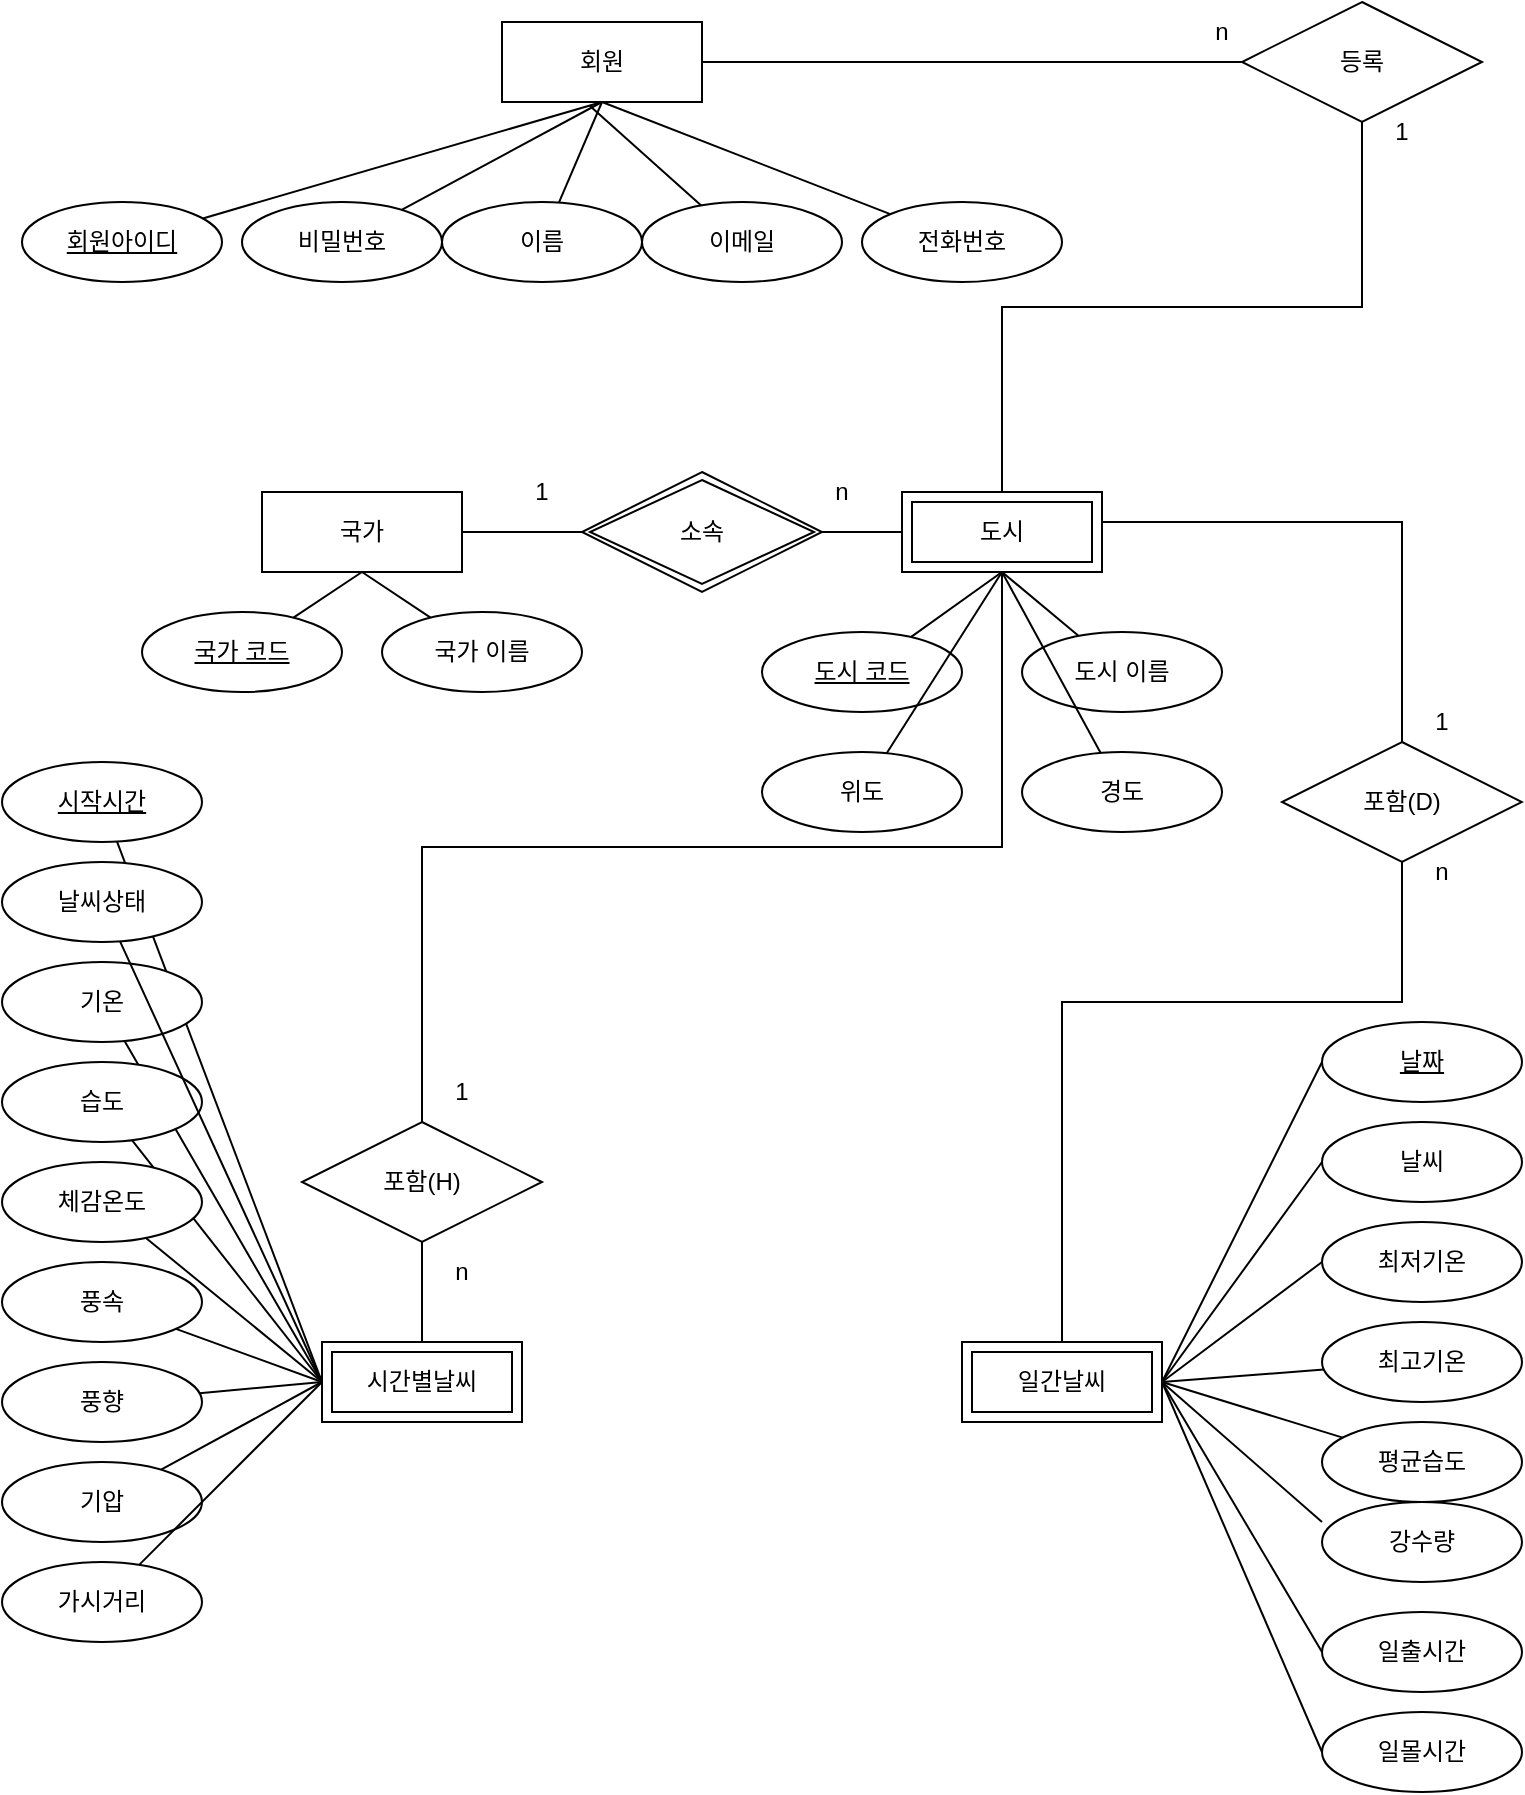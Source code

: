 <mxfile version="18.1.1" type="github">
  <diagram id="R2lEEEUBdFMjLlhIrx00" name="Page-1">
    <mxGraphModel dx="1252" dy="674" grid="1" gridSize="10" guides="1" tooltips="1" connect="1" arrows="1" fold="1" page="1" pageScale="1" pageWidth="850" pageHeight="1100" math="0" shadow="0" extFonts="Permanent Marker^https://fonts.googleapis.com/css?family=Permanent+Marker">
      <root>
        <mxCell id="0" />
        <mxCell id="1" parent="0" />
        <mxCell id="DNe0UOwhw_iVBu4ZQgte-1" value="회원" style="whiteSpace=wrap;html=1;align=center;" parent="1" vertex="1">
          <mxGeometry x="300" y="130" width="100" height="40" as="geometry" />
        </mxCell>
        <mxCell id="DNe0UOwhw_iVBu4ZQgte-2" value="국가" style="whiteSpace=wrap;html=1;align=center;" parent="1" vertex="1">
          <mxGeometry x="180" y="365" width="100" height="40" as="geometry" />
        </mxCell>
        <mxCell id="DNe0UOwhw_iVBu4ZQgte-13" style="edgeStyle=none;rounded=0;orthogonalLoop=1;jettySize=auto;html=1;entryX=0.5;entryY=1;entryDx=0;entryDy=0;endArrow=none;endFill=0;" parent="1" source="DNe0UOwhw_iVBu4ZQgte-7" target="DNe0UOwhw_iVBu4ZQgte-1" edge="1">
          <mxGeometry relative="1" as="geometry" />
        </mxCell>
        <mxCell id="DNe0UOwhw_iVBu4ZQgte-7" value="회원아이디" style="ellipse;whiteSpace=wrap;html=1;align=center;fontStyle=4;" parent="1" vertex="1">
          <mxGeometry x="60" y="220" width="100" height="40" as="geometry" />
        </mxCell>
        <mxCell id="DNe0UOwhw_iVBu4ZQgte-14" style="edgeStyle=none;rounded=0;orthogonalLoop=1;jettySize=auto;html=1;entryX=0.5;entryY=1;entryDx=0;entryDy=0;endArrow=none;endFill=0;" parent="1" source="DNe0UOwhw_iVBu4ZQgte-8" target="DNe0UOwhw_iVBu4ZQgte-1" edge="1">
          <mxGeometry relative="1" as="geometry" />
        </mxCell>
        <mxCell id="DNe0UOwhw_iVBu4ZQgte-8" value="이름" style="ellipse;whiteSpace=wrap;html=1;align=center;" parent="1" vertex="1">
          <mxGeometry x="270" y="220" width="100" height="40" as="geometry" />
        </mxCell>
        <mxCell id="DNe0UOwhw_iVBu4ZQgte-15" style="edgeStyle=none;rounded=0;orthogonalLoop=1;jettySize=auto;html=1;entryX=0.44;entryY=1.05;entryDx=0;entryDy=0;entryPerimeter=0;endArrow=none;endFill=0;" parent="1" source="DNe0UOwhw_iVBu4ZQgte-9" target="DNe0UOwhw_iVBu4ZQgte-1" edge="1">
          <mxGeometry relative="1" as="geometry" />
        </mxCell>
        <mxCell id="DNe0UOwhw_iVBu4ZQgte-9" value="이메일" style="ellipse;whiteSpace=wrap;html=1;align=center;" parent="1" vertex="1">
          <mxGeometry x="370" y="220" width="100" height="40" as="geometry" />
        </mxCell>
        <mxCell id="DNe0UOwhw_iVBu4ZQgte-16" style="edgeStyle=none;rounded=0;orthogonalLoop=1;jettySize=auto;html=1;entryX=0.5;entryY=1;entryDx=0;entryDy=0;endArrow=none;endFill=0;" parent="1" source="DNe0UOwhw_iVBu4ZQgte-10" target="DNe0UOwhw_iVBu4ZQgte-1" edge="1">
          <mxGeometry relative="1" as="geometry" />
        </mxCell>
        <mxCell id="DNe0UOwhw_iVBu4ZQgte-10" value="전화번호" style="ellipse;whiteSpace=wrap;html=1;align=center;" parent="1" vertex="1">
          <mxGeometry x="480" y="220" width="100" height="40" as="geometry" />
        </mxCell>
        <mxCell id="DNe0UOwhw_iVBu4ZQgte-29" style="edgeStyle=none;rounded=0;orthogonalLoop=1;jettySize=auto;html=1;entryX=0.5;entryY=1;entryDx=0;entryDy=0;endArrow=none;endFill=0;" parent="1" source="DNe0UOwhw_iVBu4ZQgte-18" target="DNe0UOwhw_iVBu4ZQgte-26" edge="1">
          <mxGeometry relative="1" as="geometry" />
        </mxCell>
        <mxCell id="DNe0UOwhw_iVBu4ZQgte-18" value="도시 이름" style="ellipse;whiteSpace=wrap;html=1;align=center;" parent="1" vertex="1">
          <mxGeometry x="560" y="435" width="100" height="40" as="geometry" />
        </mxCell>
        <mxCell id="DNe0UOwhw_iVBu4ZQgte-28" style="edgeStyle=none;rounded=0;orthogonalLoop=1;jettySize=auto;html=1;entryX=0.5;entryY=1;entryDx=0;entryDy=0;endArrow=none;endFill=0;" parent="1" source="DNe0UOwhw_iVBu4ZQgte-19" target="DNe0UOwhw_iVBu4ZQgte-26" edge="1">
          <mxGeometry relative="1" as="geometry" />
        </mxCell>
        <mxCell id="DNe0UOwhw_iVBu4ZQgte-19" value="도시 코드" style="ellipse;whiteSpace=wrap;html=1;align=center;fontStyle=4;" parent="1" vertex="1">
          <mxGeometry x="430" y="435" width="100" height="40" as="geometry" />
        </mxCell>
        <mxCell id="DNe0UOwhw_iVBu4ZQgte-22" style="edgeStyle=none;rounded=0;orthogonalLoop=1;jettySize=auto;html=1;entryX=0.5;entryY=1;entryDx=0;entryDy=0;endArrow=none;endFill=0;" parent="1" source="DNe0UOwhw_iVBu4ZQgte-20" target="DNe0UOwhw_iVBu4ZQgte-2" edge="1">
          <mxGeometry relative="1" as="geometry" />
        </mxCell>
        <mxCell id="DNe0UOwhw_iVBu4ZQgte-20" value="국가 코드" style="ellipse;whiteSpace=wrap;html=1;align=center;fontStyle=4;" parent="1" vertex="1">
          <mxGeometry x="120" y="425" width="100" height="40" as="geometry" />
        </mxCell>
        <mxCell id="DNe0UOwhw_iVBu4ZQgte-23" style="edgeStyle=none;rounded=0;orthogonalLoop=1;jettySize=auto;html=1;entryX=0.5;entryY=1;entryDx=0;entryDy=0;endArrow=none;endFill=0;" parent="1" source="DNe0UOwhw_iVBu4ZQgte-21" target="DNe0UOwhw_iVBu4ZQgte-2" edge="1">
          <mxGeometry relative="1" as="geometry" />
        </mxCell>
        <mxCell id="DNe0UOwhw_iVBu4ZQgte-21" value="국가 이름" style="ellipse;whiteSpace=wrap;html=1;align=center;" parent="1" vertex="1">
          <mxGeometry x="240" y="425" width="100" height="40" as="geometry" />
        </mxCell>
        <mxCell id="DNe0UOwhw_iVBu4ZQgte-26" value="도시" style="shape=ext;margin=3;double=1;whiteSpace=wrap;html=1;align=center;" parent="1" vertex="1">
          <mxGeometry x="500" y="365" width="100" height="40" as="geometry" />
        </mxCell>
        <mxCell id="DNe0UOwhw_iVBu4ZQgte-35" value="" style="endArrow=none;html=1;rounded=0;exitX=1;exitY=0.5;exitDx=0;exitDy=0;" parent="1" source="DNe0UOwhw_iVBu4ZQgte-2" edge="1">
          <mxGeometry width="50" height="50" relative="1" as="geometry">
            <mxPoint x="280" y="325" as="sourcePoint" />
            <mxPoint x="340" y="385" as="targetPoint" />
          </mxGeometry>
        </mxCell>
        <mxCell id="DNe0UOwhw_iVBu4ZQgte-36" value="" style="endArrow=none;html=1;rounded=0;exitX=1;exitY=0.5;exitDx=0;exitDy=0;entryX=0;entryY=0.5;entryDx=0;entryDy=0;" parent="1" target="DNe0UOwhw_iVBu4ZQgte-26" edge="1">
          <mxGeometry width="50" height="50" relative="1" as="geometry">
            <mxPoint x="460" y="385" as="sourcePoint" />
            <mxPoint x="480" y="415" as="targetPoint" />
          </mxGeometry>
        </mxCell>
        <mxCell id="DNe0UOwhw_iVBu4ZQgte-37" value="1" style="text;html=1;strokeColor=none;fillColor=none;align=center;verticalAlign=middle;whiteSpace=wrap;rounded=0;" parent="1" vertex="1">
          <mxGeometry x="290" y="350" width="60" height="30" as="geometry" />
        </mxCell>
        <mxCell id="DNe0UOwhw_iVBu4ZQgte-38" value="n" style="text;html=1;strokeColor=none;fillColor=none;align=center;verticalAlign=middle;whiteSpace=wrap;rounded=0;" parent="1" vertex="1">
          <mxGeometry x="440" y="350" width="60" height="30" as="geometry" />
        </mxCell>
        <mxCell id="DNe0UOwhw_iVBu4ZQgte-41" style="edgeStyle=none;rounded=0;orthogonalLoop=1;jettySize=auto;html=1;entryX=0.5;entryY=1;entryDx=0;entryDy=0;endArrow=none;endFill=0;" parent="1" source="DNe0UOwhw_iVBu4ZQgte-39" target="DNe0UOwhw_iVBu4ZQgte-26" edge="1">
          <mxGeometry relative="1" as="geometry" />
        </mxCell>
        <mxCell id="DNe0UOwhw_iVBu4ZQgte-39" value="위도" style="ellipse;whiteSpace=wrap;html=1;align=center;" parent="1" vertex="1">
          <mxGeometry x="430" y="495" width="100" height="40" as="geometry" />
        </mxCell>
        <mxCell id="DNe0UOwhw_iVBu4ZQgte-42" style="edgeStyle=none;rounded=0;orthogonalLoop=1;jettySize=auto;html=1;entryX=0.5;entryY=1;entryDx=0;entryDy=0;endArrow=none;endFill=0;" parent="1" source="DNe0UOwhw_iVBu4ZQgte-40" target="DNe0UOwhw_iVBu4ZQgte-26" edge="1">
          <mxGeometry relative="1" as="geometry" />
        </mxCell>
        <mxCell id="DNe0UOwhw_iVBu4ZQgte-40" value="경도" style="ellipse;whiteSpace=wrap;html=1;align=center;" parent="1" vertex="1">
          <mxGeometry x="560" y="495" width="100" height="40" as="geometry" />
        </mxCell>
        <mxCell id="DNe0UOwhw_iVBu4ZQgte-43" value="등록" style="shape=rhombus;perimeter=rhombusPerimeter;whiteSpace=wrap;html=1;align=center;" parent="1" vertex="1">
          <mxGeometry x="670" y="120" width="120" height="60" as="geometry" />
        </mxCell>
        <mxCell id="DNe0UOwhw_iVBu4ZQgte-45" value="" style="endArrow=none;html=1;rounded=0;entryX=0.5;entryY=1;entryDx=0;entryDy=0;exitX=0.5;exitY=0;exitDx=0;exitDy=0;edgeStyle=orthogonalEdgeStyle;" parent="1" source="DNe0UOwhw_iVBu4ZQgte-26" target="DNe0UOwhw_iVBu4ZQgte-43" edge="1">
          <mxGeometry width="50" height="50" relative="1" as="geometry">
            <mxPoint x="720" y="420" as="sourcePoint" />
            <mxPoint x="510" y="340" as="targetPoint" />
          </mxGeometry>
        </mxCell>
        <mxCell id="DNe0UOwhw_iVBu4ZQgte-46" value="" style="endArrow=none;html=1;rounded=0;exitX=1;exitY=0.5;exitDx=0;exitDy=0;entryX=0;entryY=0.5;entryDx=0;entryDy=0;" parent="1" source="DNe0UOwhw_iVBu4ZQgte-1" target="DNe0UOwhw_iVBu4ZQgte-43" edge="1">
          <mxGeometry width="50" height="50" relative="1" as="geometry">
            <mxPoint x="460" y="390" as="sourcePoint" />
            <mxPoint x="640" y="160" as="targetPoint" />
          </mxGeometry>
        </mxCell>
        <mxCell id="DNe0UOwhw_iVBu4ZQgte-47" value="n" style="text;html=1;strokeColor=none;fillColor=none;align=center;verticalAlign=middle;whiteSpace=wrap;rounded=0;" parent="1" vertex="1">
          <mxGeometry x="630" y="120" width="60" height="30" as="geometry" />
        </mxCell>
        <mxCell id="DNe0UOwhw_iVBu4ZQgte-48" value="1" style="text;html=1;strokeColor=none;fillColor=none;align=center;verticalAlign=middle;whiteSpace=wrap;rounded=0;" parent="1" vertex="1">
          <mxGeometry x="720" y="170" width="60" height="30" as="geometry" />
        </mxCell>
        <mxCell id="DNe0UOwhw_iVBu4ZQgte-60" style="edgeStyle=none;rounded=0;orthogonalLoop=1;jettySize=auto;html=1;entryX=0;entryY=0.5;entryDx=0;entryDy=0;endArrow=none;endFill=0;" parent="1" source="DNe0UOwhw_iVBu4ZQgte-50" edge="1">
          <mxGeometry relative="1" as="geometry">
            <mxPoint x="210" y="810" as="targetPoint" />
          </mxGeometry>
        </mxCell>
        <mxCell id="DNe0UOwhw_iVBu4ZQgte-50" value="시작시간" style="ellipse;whiteSpace=wrap;html=1;align=center;fontStyle=4" parent="1" vertex="1">
          <mxGeometry x="50" y="500" width="100" height="40" as="geometry" />
        </mxCell>
        <mxCell id="DNe0UOwhw_iVBu4ZQgte-62" style="edgeStyle=none;rounded=0;orthogonalLoop=1;jettySize=auto;html=1;entryX=0;entryY=0.5;entryDx=0;entryDy=0;endArrow=none;endFill=0;" parent="1" source="DNe0UOwhw_iVBu4ZQgte-51" edge="1">
          <mxGeometry relative="1" as="geometry">
            <mxPoint x="210" y="810" as="targetPoint" />
          </mxGeometry>
        </mxCell>
        <mxCell id="DNe0UOwhw_iVBu4ZQgte-51" value="기온" style="ellipse;whiteSpace=wrap;html=1;align=center;" parent="1" vertex="1">
          <mxGeometry x="50" y="600" width="100" height="40" as="geometry" />
        </mxCell>
        <mxCell id="DNe0UOwhw_iVBu4ZQgte-63" style="edgeStyle=none;rounded=0;orthogonalLoop=1;jettySize=auto;html=1;entryX=0;entryY=0.5;entryDx=0;entryDy=0;endArrow=none;endFill=0;" parent="1" source="DNe0UOwhw_iVBu4ZQgte-52" edge="1">
          <mxGeometry relative="1" as="geometry">
            <mxPoint x="210" y="810" as="targetPoint" />
          </mxGeometry>
        </mxCell>
        <mxCell id="DNe0UOwhw_iVBu4ZQgte-52" value="습도" style="ellipse;whiteSpace=wrap;html=1;align=center;" parent="1" vertex="1">
          <mxGeometry x="50" y="650" width="100" height="40" as="geometry" />
        </mxCell>
        <mxCell id="DNe0UOwhw_iVBu4ZQgte-61" style="edgeStyle=none;rounded=0;orthogonalLoop=1;jettySize=auto;html=1;entryX=0;entryY=0.5;entryDx=0;entryDy=0;endArrow=none;endFill=0;" parent="1" source="DNe0UOwhw_iVBu4ZQgte-53" edge="1">
          <mxGeometry relative="1" as="geometry">
            <mxPoint x="210" y="810" as="targetPoint" />
          </mxGeometry>
        </mxCell>
        <mxCell id="DNe0UOwhw_iVBu4ZQgte-53" value="날씨상태" style="ellipse;whiteSpace=wrap;html=1;align=center;" parent="1" vertex="1">
          <mxGeometry x="50" y="550" width="100" height="40" as="geometry" />
        </mxCell>
        <mxCell id="DNe0UOwhw_iVBu4ZQgte-64" style="edgeStyle=none;rounded=0;orthogonalLoop=1;jettySize=auto;html=1;endArrow=none;endFill=0;" parent="1" source="DNe0UOwhw_iVBu4ZQgte-54" edge="1">
          <mxGeometry relative="1" as="geometry">
            <mxPoint x="210" y="810" as="targetPoint" />
          </mxGeometry>
        </mxCell>
        <mxCell id="DNe0UOwhw_iVBu4ZQgte-54" value="체감온도" style="ellipse;whiteSpace=wrap;html=1;align=center;" parent="1" vertex="1">
          <mxGeometry x="50" y="700" width="100" height="40" as="geometry" />
        </mxCell>
        <mxCell id="DNe0UOwhw_iVBu4ZQgte-65" style="edgeStyle=none;rounded=0;orthogonalLoop=1;jettySize=auto;html=1;entryX=0;entryY=0.5;entryDx=0;entryDy=0;endArrow=none;endFill=0;" parent="1" source="DNe0UOwhw_iVBu4ZQgte-55" edge="1">
          <mxGeometry relative="1" as="geometry">
            <mxPoint x="210" y="810" as="targetPoint" />
          </mxGeometry>
        </mxCell>
        <mxCell id="DNe0UOwhw_iVBu4ZQgte-55" value="풍속" style="ellipse;whiteSpace=wrap;html=1;align=center;" parent="1" vertex="1">
          <mxGeometry x="50" y="750" width="100" height="40" as="geometry" />
        </mxCell>
        <mxCell id="DNe0UOwhw_iVBu4ZQgte-66" style="edgeStyle=none;rounded=0;orthogonalLoop=1;jettySize=auto;html=1;entryX=0;entryY=0.5;entryDx=0;entryDy=0;endArrow=none;endFill=0;" parent="1" source="DNe0UOwhw_iVBu4ZQgte-56" edge="1">
          <mxGeometry relative="1" as="geometry">
            <mxPoint x="210" y="810" as="targetPoint" />
          </mxGeometry>
        </mxCell>
        <mxCell id="DNe0UOwhw_iVBu4ZQgte-56" value="풍향" style="ellipse;whiteSpace=wrap;html=1;align=center;" parent="1" vertex="1">
          <mxGeometry x="50" y="800" width="100" height="40" as="geometry" />
        </mxCell>
        <mxCell id="DNe0UOwhw_iVBu4ZQgte-67" style="edgeStyle=none;rounded=0;orthogonalLoop=1;jettySize=auto;html=1;endArrow=none;endFill=0;" parent="1" source="DNe0UOwhw_iVBu4ZQgte-57" edge="1">
          <mxGeometry relative="1" as="geometry">
            <mxPoint x="210" y="810" as="targetPoint" />
          </mxGeometry>
        </mxCell>
        <mxCell id="DNe0UOwhw_iVBu4ZQgte-57" value="기압" style="ellipse;whiteSpace=wrap;html=1;align=center;" parent="1" vertex="1">
          <mxGeometry x="50" y="850" width="100" height="40" as="geometry" />
        </mxCell>
        <mxCell id="DNe0UOwhw_iVBu4ZQgte-68" style="edgeStyle=none;rounded=0;orthogonalLoop=1;jettySize=auto;html=1;entryX=0;entryY=0.5;entryDx=0;entryDy=0;endArrow=none;endFill=0;" parent="1" source="DNe0UOwhw_iVBu4ZQgte-58" edge="1">
          <mxGeometry relative="1" as="geometry">
            <mxPoint x="210" y="810" as="targetPoint" />
          </mxGeometry>
        </mxCell>
        <mxCell id="DNe0UOwhw_iVBu4ZQgte-58" value="가시거리" style="ellipse;whiteSpace=wrap;html=1;align=center;" parent="1" vertex="1">
          <mxGeometry x="50" y="900" width="100" height="40" as="geometry" />
        </mxCell>
        <mxCell id="DNe0UOwhw_iVBu4ZQgte-79" style="edgeStyle=none;rounded=0;orthogonalLoop=1;jettySize=auto;html=1;startArrow=none;startFill=0;endArrow=none;endFill=0;exitX=0;exitY=0.5;exitDx=0;exitDy=0;" parent="1" source="DNe0UOwhw_iVBu4ZQgte-70" edge="1">
          <mxGeometry relative="1" as="geometry">
            <mxPoint x="630" y="810" as="targetPoint" />
          </mxGeometry>
        </mxCell>
        <mxCell id="DNe0UOwhw_iVBu4ZQgte-70" value="날짜" style="ellipse;whiteSpace=wrap;html=1;align=center;fontStyle=4" parent="1" vertex="1">
          <mxGeometry x="710" y="630" width="100" height="40" as="geometry" />
        </mxCell>
        <mxCell id="DNe0UOwhw_iVBu4ZQgte-80" style="edgeStyle=none;rounded=0;orthogonalLoop=1;jettySize=auto;html=1;entryX=1;entryY=0.5;entryDx=0;entryDy=0;startArrow=none;startFill=0;endArrow=none;endFill=0;exitX=0;exitY=0.5;exitDx=0;exitDy=0;" parent="1" source="DNe0UOwhw_iVBu4ZQgte-71" edge="1">
          <mxGeometry relative="1" as="geometry">
            <mxPoint x="630" y="810" as="targetPoint" />
          </mxGeometry>
        </mxCell>
        <mxCell id="DNe0UOwhw_iVBu4ZQgte-71" value="날씨" style="ellipse;whiteSpace=wrap;html=1;align=center;" parent="1" vertex="1">
          <mxGeometry x="710" y="680" width="100" height="40" as="geometry" />
        </mxCell>
        <mxCell id="DNe0UOwhw_iVBu4ZQgte-81" style="edgeStyle=none;rounded=0;orthogonalLoop=1;jettySize=auto;html=1;entryX=1;entryY=0.5;entryDx=0;entryDy=0;startArrow=none;startFill=0;endArrow=none;endFill=0;exitX=0;exitY=0.5;exitDx=0;exitDy=0;" parent="1" source="DNe0UOwhw_iVBu4ZQgte-72" edge="1">
          <mxGeometry relative="1" as="geometry">
            <mxPoint x="630" y="810" as="targetPoint" />
          </mxGeometry>
        </mxCell>
        <mxCell id="DNe0UOwhw_iVBu4ZQgte-72" value="최저기온" style="ellipse;whiteSpace=wrap;html=1;align=center;" parent="1" vertex="1">
          <mxGeometry x="710" y="730" width="100" height="40" as="geometry" />
        </mxCell>
        <mxCell id="DNe0UOwhw_iVBu4ZQgte-82" style="edgeStyle=none;rounded=0;orthogonalLoop=1;jettySize=auto;html=1;entryX=1;entryY=0.5;entryDx=0;entryDy=0;startArrow=none;startFill=0;endArrow=none;endFill=0;" parent="1" source="DNe0UOwhw_iVBu4ZQgte-73" edge="1">
          <mxGeometry relative="1" as="geometry">
            <mxPoint x="630" y="810" as="targetPoint" />
          </mxGeometry>
        </mxCell>
        <mxCell id="DNe0UOwhw_iVBu4ZQgte-73" value="최고기온" style="ellipse;whiteSpace=wrap;html=1;align=center;" parent="1" vertex="1">
          <mxGeometry x="710" y="780" width="100" height="40" as="geometry" />
        </mxCell>
        <mxCell id="DNe0UOwhw_iVBu4ZQgte-83" style="edgeStyle=none;rounded=0;orthogonalLoop=1;jettySize=auto;html=1;entryX=1;entryY=0.5;entryDx=0;entryDy=0;startArrow=none;startFill=0;endArrow=none;endFill=0;" parent="1" source="DNe0UOwhw_iVBu4ZQgte-74" edge="1">
          <mxGeometry relative="1" as="geometry">
            <mxPoint x="630" y="810" as="targetPoint" />
          </mxGeometry>
        </mxCell>
        <mxCell id="DNe0UOwhw_iVBu4ZQgte-74" value="평균습도" style="ellipse;whiteSpace=wrap;html=1;align=center;" parent="1" vertex="1">
          <mxGeometry x="710" y="830" width="100" height="40" as="geometry" />
        </mxCell>
        <mxCell id="DNe0UOwhw_iVBu4ZQgte-84" style="edgeStyle=none;rounded=0;orthogonalLoop=1;jettySize=auto;html=1;entryX=1;entryY=0.5;entryDx=0;entryDy=0;startArrow=none;startFill=0;endArrow=none;endFill=0;exitX=0;exitY=0.5;exitDx=0;exitDy=0;" parent="1" source="DNe0UOwhw_iVBu4ZQgte-75" edge="1">
          <mxGeometry relative="1" as="geometry">
            <mxPoint x="630" y="810" as="targetPoint" />
          </mxGeometry>
        </mxCell>
        <mxCell id="DNe0UOwhw_iVBu4ZQgte-75" value="일출시간" style="ellipse;whiteSpace=wrap;html=1;align=center;" parent="1" vertex="1">
          <mxGeometry x="710" y="925" width="100" height="40" as="geometry" />
        </mxCell>
        <mxCell id="DNe0UOwhw_iVBu4ZQgte-85" style="edgeStyle=none;rounded=0;orthogonalLoop=1;jettySize=auto;html=1;entryX=1;entryY=0.5;entryDx=0;entryDy=0;startArrow=none;startFill=0;endArrow=none;endFill=0;exitX=0;exitY=0.5;exitDx=0;exitDy=0;" parent="1" source="DNe0UOwhw_iVBu4ZQgte-76" edge="1">
          <mxGeometry relative="1" as="geometry">
            <mxPoint x="630" y="810" as="targetPoint" />
          </mxGeometry>
        </mxCell>
        <mxCell id="DNe0UOwhw_iVBu4ZQgte-76" value="일몰시간" style="ellipse;whiteSpace=wrap;html=1;align=center;" parent="1" vertex="1">
          <mxGeometry x="710" y="975" width="100" height="40" as="geometry" />
        </mxCell>
        <mxCell id="DNe0UOwhw_iVBu4ZQgte-86" value="포함(H)" style="shape=rhombus;perimeter=rhombusPerimeter;whiteSpace=wrap;html=1;align=center;" parent="1" vertex="1">
          <mxGeometry x="200" y="680" width="120" height="60" as="geometry" />
        </mxCell>
        <mxCell id="DNe0UOwhw_iVBu4ZQgte-87" value="포함(D)" style="shape=rhombus;perimeter=rhombusPerimeter;whiteSpace=wrap;html=1;align=center;" parent="1" vertex="1">
          <mxGeometry x="690" y="490" width="120" height="60" as="geometry" />
        </mxCell>
        <mxCell id="DNe0UOwhw_iVBu4ZQgte-88" value="" style="endArrow=none;html=1;rounded=0;entryX=0.5;entryY=0;entryDx=0;entryDy=0;exitX=0.5;exitY=1;exitDx=0;exitDy=0;edgeStyle=orthogonalEdgeStyle;" parent="1" source="DNe0UOwhw_iVBu4ZQgte-26" target="DNe0UOwhw_iVBu4ZQgte-86" edge="1">
          <mxGeometry width="50" height="50" relative="1" as="geometry">
            <mxPoint x="460" y="550" as="sourcePoint" />
            <mxPoint x="510" y="500" as="targetPoint" />
          </mxGeometry>
        </mxCell>
        <mxCell id="DNe0UOwhw_iVBu4ZQgte-89" value="" style="endArrow=none;html=1;rounded=0;exitX=0.5;exitY=1;exitDx=0;exitDy=0;entryX=0.5;entryY=0;entryDx=0;entryDy=0;" parent="1" source="DNe0UOwhw_iVBu4ZQgte-86" edge="1">
          <mxGeometry width="50" height="50" relative="1" as="geometry">
            <mxPoint x="460" y="550" as="sourcePoint" />
            <mxPoint x="260" y="790" as="targetPoint" />
          </mxGeometry>
        </mxCell>
        <mxCell id="DNe0UOwhw_iVBu4ZQgte-90" value="1" style="text;html=1;strokeColor=none;fillColor=none;align=center;verticalAlign=middle;whiteSpace=wrap;rounded=0;" parent="1" vertex="1">
          <mxGeometry x="250" y="650" width="60" height="30" as="geometry" />
        </mxCell>
        <mxCell id="DNe0UOwhw_iVBu4ZQgte-91" value="n" style="text;html=1;strokeColor=none;fillColor=none;align=center;verticalAlign=middle;whiteSpace=wrap;rounded=0;" parent="1" vertex="1">
          <mxGeometry x="250" y="740" width="60" height="30" as="geometry" />
        </mxCell>
        <mxCell id="DNe0UOwhw_iVBu4ZQgte-92" value="" style="endArrow=none;html=1;rounded=0;exitX=1;exitY=0.488;exitDx=0;exitDy=0;exitPerimeter=0;edgeStyle=elbowEdgeStyle;elbow=vertical;" parent="1" source="DNe0UOwhw_iVBu4ZQgte-26" target="DNe0UOwhw_iVBu4ZQgte-87" edge="1">
          <mxGeometry width="50" height="50" relative="1" as="geometry">
            <mxPoint x="610" y="384.5" as="sourcePoint" />
            <mxPoint x="790" y="384.5" as="targetPoint" />
            <Array as="points">
              <mxPoint x="680" y="380" />
            </Array>
          </mxGeometry>
        </mxCell>
        <mxCell id="DNe0UOwhw_iVBu4ZQgte-93" value="" style="endArrow=none;html=1;rounded=0;entryX=0.5;entryY=1;entryDx=0;entryDy=0;exitX=0.5;exitY=0;exitDx=0;exitDy=0;edgeStyle=elbowEdgeStyle;elbow=vertical;" parent="1" target="DNe0UOwhw_iVBu4ZQgte-87" edge="1">
          <mxGeometry width="50" height="50" relative="1" as="geometry">
            <mxPoint x="580" y="790" as="sourcePoint" />
            <mxPoint x="510" y="600" as="targetPoint" />
            <Array as="points">
              <mxPoint x="660" y="620" />
            </Array>
          </mxGeometry>
        </mxCell>
        <mxCell id="DNe0UOwhw_iVBu4ZQgte-94" value="1" style="text;html=1;strokeColor=none;fillColor=none;align=center;verticalAlign=middle;whiteSpace=wrap;rounded=0;" parent="1" vertex="1">
          <mxGeometry x="740" y="465" width="60" height="30" as="geometry" />
        </mxCell>
        <mxCell id="DNe0UOwhw_iVBu4ZQgte-95" value="n" style="text;html=1;strokeColor=none;fillColor=none;align=center;verticalAlign=middle;whiteSpace=wrap;rounded=0;" parent="1" vertex="1">
          <mxGeometry x="740" y="540" width="60" height="30" as="geometry" />
        </mxCell>
        <mxCell id="UV0FL3rAqrB38_GYUXxQ-1" value="소속" style="shape=rhombus;double=1;perimeter=rhombusPerimeter;whiteSpace=wrap;html=1;align=center;" parent="1" vertex="1">
          <mxGeometry x="340" y="355" width="120" height="60" as="geometry" />
        </mxCell>
        <mxCell id="UV0FL3rAqrB38_GYUXxQ-5" style="edgeStyle=none;rounded=0;orthogonalLoop=1;jettySize=auto;html=1;entryX=0.5;entryY=1;entryDx=0;entryDy=0;startArrow=none;startFill=0;endArrow=none;endFill=0;" parent="1" source="UV0FL3rAqrB38_GYUXxQ-2" target="DNe0UOwhw_iVBu4ZQgte-1" edge="1">
          <mxGeometry relative="1" as="geometry" />
        </mxCell>
        <mxCell id="UV0FL3rAqrB38_GYUXxQ-2" value="비밀번호" style="ellipse;whiteSpace=wrap;html=1;align=center;" parent="1" vertex="1">
          <mxGeometry x="170" y="220" width="100" height="40" as="geometry" />
        </mxCell>
        <mxCell id="iWhzMI61DdmHOvtYIJ2A-5" value="강수량" style="ellipse;whiteSpace=wrap;html=1;align=center;" parent="1" vertex="1">
          <mxGeometry x="710" y="870" width="100" height="40" as="geometry" />
        </mxCell>
        <mxCell id="iWhzMI61DdmHOvtYIJ2A-9" style="edgeStyle=none;rounded=0;orthogonalLoop=1;jettySize=auto;html=1;startArrow=none;startFill=0;endArrow=none;endFill=0;exitX=0;exitY=0.25;exitDx=0;exitDy=0;exitPerimeter=0;entryX=1;entryY=0.5;entryDx=0;entryDy=0;" parent="1" source="iWhzMI61DdmHOvtYIJ2A-5" edge="1">
          <mxGeometry relative="1" as="geometry">
            <mxPoint x="730.369" y="847.806" as="sourcePoint" />
            <mxPoint x="630" y="810" as="targetPoint" />
          </mxGeometry>
        </mxCell>
        <mxCell id="BU3_wk6cc2Ri2fSrF2pi-1" value="일간날씨" style="shape=ext;margin=3;double=1;whiteSpace=wrap;html=1;align=center;" vertex="1" parent="1">
          <mxGeometry x="530" y="790" width="100" height="40" as="geometry" />
        </mxCell>
        <mxCell id="BU3_wk6cc2Ri2fSrF2pi-2" value="시간별날씨" style="shape=ext;margin=3;double=1;whiteSpace=wrap;html=1;align=center;" vertex="1" parent="1">
          <mxGeometry x="210" y="790" width="100" height="40" as="geometry" />
        </mxCell>
      </root>
    </mxGraphModel>
  </diagram>
</mxfile>
